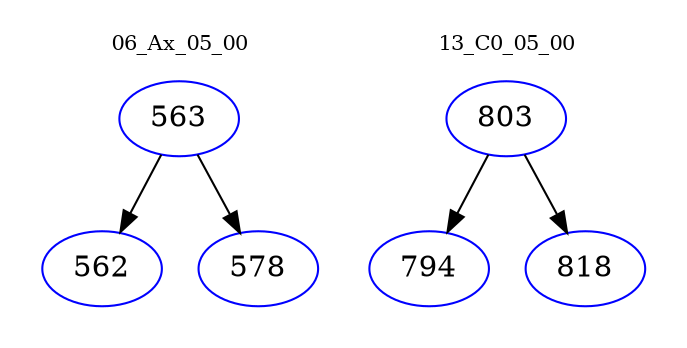 digraph{
subgraph cluster_0 {
color = white
label = "06_Ax_05_00";
fontsize=10;
T0_563 [label="563", color="blue"]
T0_563 -> T0_562 [color="black"]
T0_562 [label="562", color="blue"]
T0_563 -> T0_578 [color="black"]
T0_578 [label="578", color="blue"]
}
subgraph cluster_1 {
color = white
label = "13_C0_05_00";
fontsize=10;
T1_803 [label="803", color="blue"]
T1_803 -> T1_794 [color="black"]
T1_794 [label="794", color="blue"]
T1_803 -> T1_818 [color="black"]
T1_818 [label="818", color="blue"]
}
}
